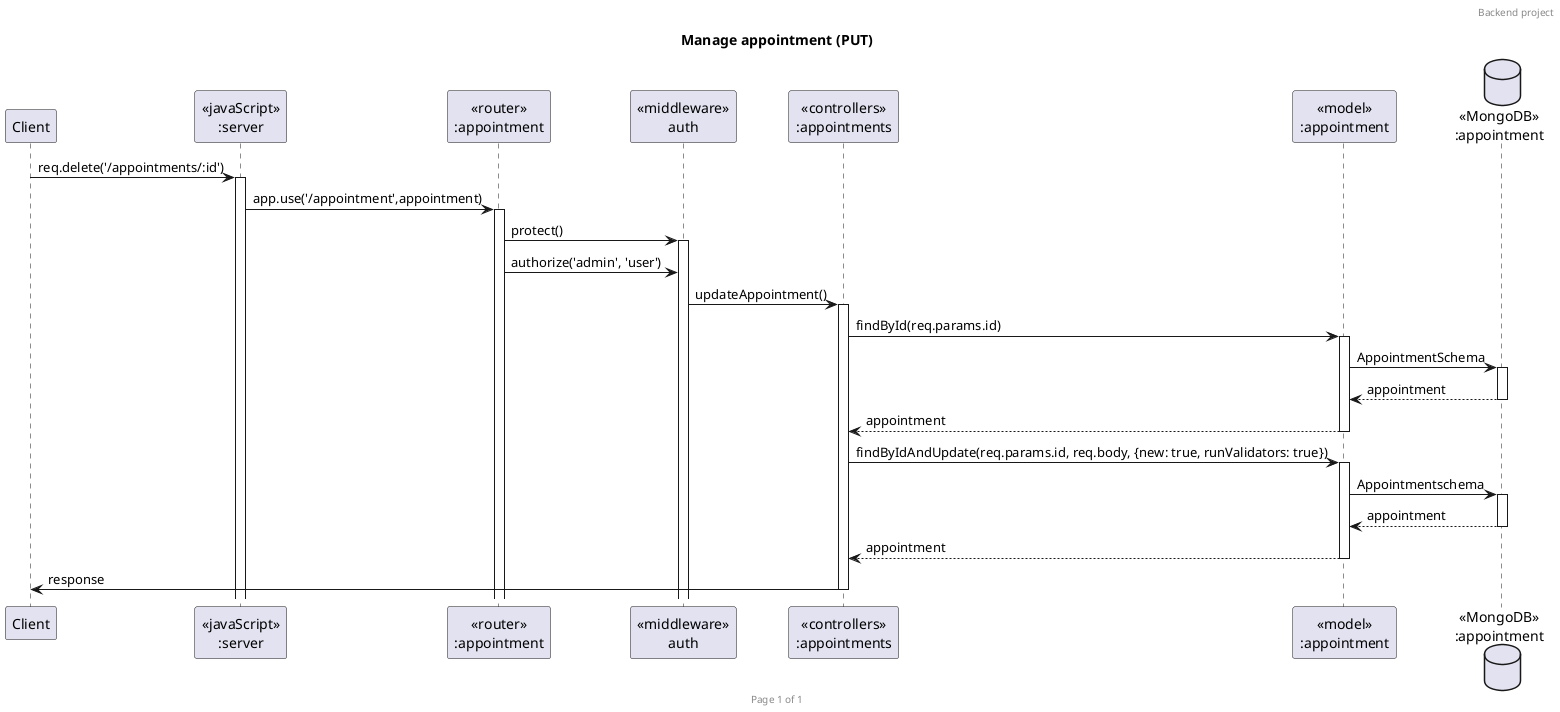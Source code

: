 @startuml Manage appointment (PUT)

header Backend project 
footer Page %page% of %lastpage%
title "Manage appointment (PUT)"

participant "Client" as client
participant "<<javaScript>>\n:server" as server
participant "<<router>>\n:appointment" as routerappointment
participant "<<middleware>>\nauth" as auth
participant "<<controllers>>\n:appointments" as controllerappointment
participant "<<model>>\n:appointment" as modelappointment
database "<<MongoDB>>\n:appointment" as appointmentDatabase

client->server ++:req.delete('/appointments/:id')
server->routerappointment ++:app.use('/appointment',appointment)
routerappointment -> auth ++:protect()
routerappointment -> auth :authorize('admin', 'user')
auth -> controllerappointment ++:updateAppointment()
controllerappointment->modelappointment ++:findById(req.params.id)
modelappointment ->appointmentDatabase ++: AppointmentSchema
appointmentDatabase --> modelappointment --:appointment
modelappointment --> controllerappointment --:appointment
controllerappointment ->modelappointment ++:findByIdAndUpdate(req.params.id, req.body, {new: true, runValidators: true})
modelappointment -> appointmentDatabase ++: Appointmentschema
appointmentDatabase --> modelappointment --: appointment
controllerappointment <-- modelappointment --: appointment
controllerappointment->client --:response

@enduml
